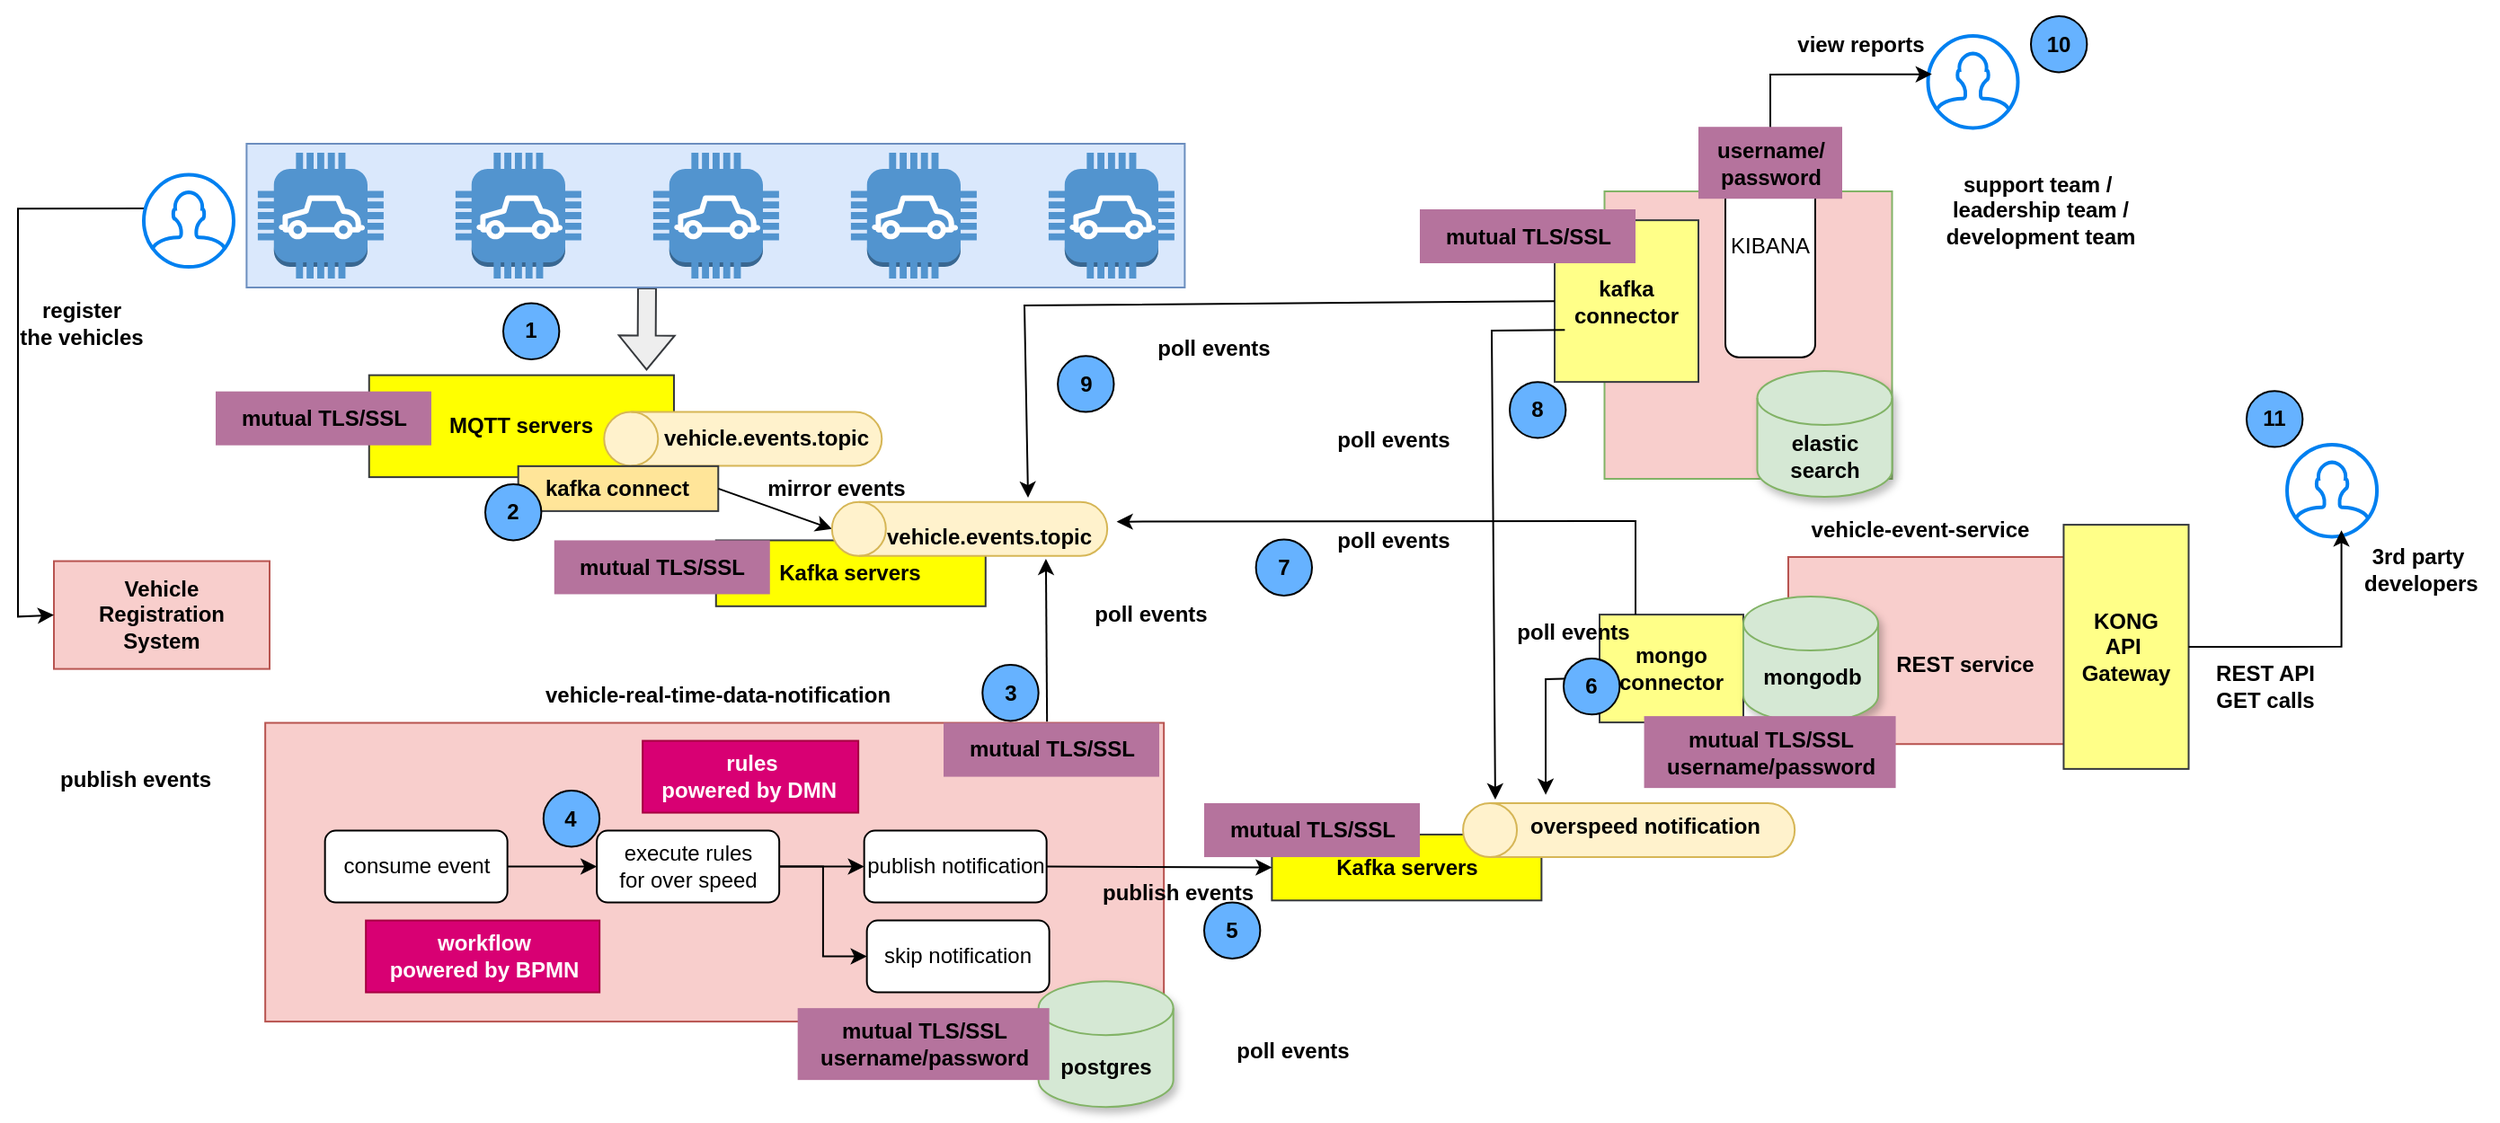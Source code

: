 <mxfile version="22.0.2" type="device">
  <diagram name="Page-1" id="1EUXP-IGuHEcY4uXhqIF">
    <mxGraphModel dx="1020" dy="1596" grid="1" gridSize="10" guides="1" tooltips="1" connect="1" arrows="1" fold="1" page="1" pageScale="1" pageWidth="850" pageHeight="1100" math="0" shadow="0">
      <root>
        <mxCell id="0" />
        <mxCell id="1" parent="0" />
        <mxCell id="uyE-jLDOafEFC01KJ1kg-72" value="" style="endArrow=classic;html=1;rounded=0;exitX=0.8;exitY=1.32;exitDx=0;exitDy=0;exitPerimeter=0;entryX=0.132;entryY=-0.089;entryDx=0;entryDy=0;entryPerimeter=0;" edge="1" parent="1" source="uyE-jLDOafEFC01KJ1kg-73" target="uyE-jLDOafEFC01KJ1kg-58">
          <mxGeometry width="50" height="50" relative="1" as="geometry">
            <mxPoint x="840" y="370" as="sourcePoint" />
            <mxPoint x="890" y="320" as="targetPoint" />
            <Array as="points">
              <mxPoint x="930" y="338" />
            </Array>
          </mxGeometry>
        </mxCell>
        <mxCell id="oprdLFZ6JW_NDAxr4OMI-9" value="" style="shape=flexArrow;endArrow=classic;html=1;rounded=0;fillColor=#eeeeee;strokeColor=#36393d;" parent="1" edge="1">
          <mxGeometry width="50" height="50" relative="1" as="geometry">
            <mxPoint x="430" y="120" as="sourcePoint" />
            <mxPoint x="429.75" y="166.25" as="targetPoint" />
          </mxGeometry>
        </mxCell>
        <mxCell id="oprdLFZ6JW_NDAxr4OMI-10" value="&lt;b&gt;publish events&lt;/b&gt;" style="text;html=1;align=center;verticalAlign=middle;resizable=0;points=[];autosize=1;strokeColor=none;fillColor=none;" parent="1" vertex="1">
          <mxGeometry x="90" y="379.11" width="110" height="30" as="geometry" />
        </mxCell>
        <mxCell id="oprdLFZ6JW_NDAxr4OMI-123" value="&lt;b&gt;publish events&lt;/b&gt;" style="text;html=1;align=center;verticalAlign=middle;resizable=0;points=[];autosize=1;strokeColor=none;fillColor=none;" parent="1" vertex="1">
          <mxGeometry x="591.13" y="379.11" width="110" height="30" as="geometry" />
        </mxCell>
        <mxCell id="4k2iL7fL01bWQGX6lvwv-6" value="&lt;b&gt;Vehicle&lt;br&gt;Registration&lt;br&gt;System&lt;br&gt;&lt;/b&gt;" style="rounded=0;whiteSpace=wrap;html=1;fillColor=#f8cecc;strokeColor=#b85450;" parent="1" vertex="1">
          <mxGeometry x="100" y="272.29" width="120" height="60" as="geometry" />
        </mxCell>
        <mxCell id="4k2iL7fL01bWQGX6lvwv-9" value="" style="endArrow=classic;html=1;rounded=0;exitX=0;exitY=0.333;exitDx=0;exitDy=0;exitPerimeter=0;entryX=0;entryY=0.5;entryDx=0;entryDy=0;" parent="1" target="4k2iL7fL01bWQGX6lvwv-6" edge="1">
          <mxGeometry width="50" height="50" relative="1" as="geometry">
            <mxPoint x="150" y="75.957" as="sourcePoint" />
            <mxPoint x="80" y="302.18" as="targetPoint" />
            <Array as="points">
              <mxPoint x="80" y="76.18" />
              <mxPoint x="80" y="183.18" />
              <mxPoint x="80" y="303.18" />
            </Array>
          </mxGeometry>
        </mxCell>
        <mxCell id="4k2iL7fL01bWQGX6lvwv-10" value="&lt;b&gt;register&lt;br&gt;the vehicles&lt;br&gt;&lt;/b&gt;" style="text;html=1;align=center;verticalAlign=middle;resizable=0;points=[];autosize=1;strokeColor=none;fillColor=none;" parent="1" vertex="1">
          <mxGeometry x="70" y="120" width="90" height="40" as="geometry" />
        </mxCell>
        <mxCell id="uyE-jLDOafEFC01KJ1kg-15" value="&lt;b&gt;poll events&lt;/b&gt;" style="text;html=1;align=center;verticalAlign=middle;resizable=0;points=[];autosize=1;strokeColor=none;fillColor=none;" vertex="1" parent="1">
          <mxGeometry x="743.75" y="530" width="90" height="30" as="geometry" />
        </mxCell>
        <mxCell id="uyE-jLDOafEFC01KJ1kg-18" value="" style="html=1;verticalLabelPosition=bottom;align=center;labelBackgroundColor=#ffffff;verticalAlign=top;strokeWidth=2;strokeColor=#0080F0;shadow=0;dashed=0;shape=mxgraph.ios7.icons.user;" vertex="1" parent="1">
          <mxGeometry x="150" y="57.29" width="50" height="51.25" as="geometry" />
        </mxCell>
        <mxCell id="uyE-jLDOafEFC01KJ1kg-36" value="" style="group" vertex="1" connectable="0" parent="1">
          <mxGeometry x="207.2" y="40.0" width="522" height="80" as="geometry" />
        </mxCell>
        <mxCell id="oprdLFZ6JW_NDAxr4OMI-96" value="" style="rounded=0;whiteSpace=wrap;html=1;fillColor=#dae8fc;strokeColor=#6c8ebf;" parent="uyE-jLDOafEFC01KJ1kg-36" vertex="1">
          <mxGeometry width="522" height="80" as="geometry" />
        </mxCell>
        <mxCell id="oprdLFZ6JW_NDAxr4OMI-2" value="" style="outlineConnect=0;dashed=0;verticalLabelPosition=bottom;verticalAlign=top;align=center;html=1;shape=mxgraph.aws3.car;fillColor=#5294CF;gradientColor=none;" parent="uyE-jLDOafEFC01KJ1kg-36" vertex="1">
          <mxGeometry x="6.25" y="5" width="70" height="70" as="geometry" />
        </mxCell>
        <mxCell id="oprdLFZ6JW_NDAxr4OMI-4" value="" style="outlineConnect=0;dashed=0;verticalLabelPosition=bottom;verticalAlign=top;align=center;html=1;shape=mxgraph.aws3.car;fillColor=#5294CF;gradientColor=none;" parent="uyE-jLDOafEFC01KJ1kg-36" vertex="1">
          <mxGeometry x="116.25" y="5" width="70" height="70" as="geometry" />
        </mxCell>
        <mxCell id="oprdLFZ6JW_NDAxr4OMI-5" value="" style="outlineConnect=0;dashed=0;verticalLabelPosition=bottom;verticalAlign=top;align=center;html=1;shape=mxgraph.aws3.car;fillColor=#5294CF;gradientColor=none;" parent="uyE-jLDOafEFC01KJ1kg-36" vertex="1">
          <mxGeometry x="226.25" y="5" width="70" height="70" as="geometry" />
        </mxCell>
        <mxCell id="oprdLFZ6JW_NDAxr4OMI-6" value="" style="outlineConnect=0;dashed=0;verticalLabelPosition=bottom;verticalAlign=top;align=center;html=1;shape=mxgraph.aws3.car;fillColor=#5294CF;gradientColor=none;" parent="uyE-jLDOafEFC01KJ1kg-36" vertex="1">
          <mxGeometry x="336.25" y="5" width="70" height="70" as="geometry" />
        </mxCell>
        <mxCell id="oprdLFZ6JW_NDAxr4OMI-22" value="" style="outlineConnect=0;dashed=0;verticalLabelPosition=bottom;verticalAlign=top;align=center;html=1;shape=mxgraph.aws3.car;fillColor=#5294CF;gradientColor=none;" parent="uyE-jLDOafEFC01KJ1kg-36" vertex="1">
          <mxGeometry x="446.25" y="5" width="70" height="70" as="geometry" />
        </mxCell>
        <mxCell id="uyE-jLDOafEFC01KJ1kg-47" value="" style="group" vertex="1" connectable="0" parent="1">
          <mxGeometry x="220" y="168.81" width="469.75" height="128.59" as="geometry" />
        </mxCell>
        <mxCell id="uyE-jLDOafEFC01KJ1kg-34" value="&lt;b&gt;MQTT servers&lt;br&gt;&lt;/b&gt;" style="rounded=0;whiteSpace=wrap;html=1;fillColor=#FFFF00;strokeColor=#36393d;movable=1;resizable=1;rotatable=1;deletable=1;editable=1;locked=0;connectable=1;" vertex="1" parent="uyE-jLDOafEFC01KJ1kg-47">
          <mxGeometry x="55.38" width="169.62" height="56.74" as="geometry" />
        </mxCell>
        <mxCell id="uyE-jLDOafEFC01KJ1kg-27" value="&lt;b&gt;mutual TLS/SSL&lt;/b&gt;" style="text;html=1;align=center;verticalAlign=middle;resizable=1;points=[];autosize=1;strokeColor=none;fillColor=#B5739D;movable=1;rotatable=1;deletable=1;editable=1;locked=0;connectable=1;" vertex="1" parent="uyE-jLDOafEFC01KJ1kg-47">
          <mxGeometry x="-30" y="9.03" width="120" height="30" as="geometry" />
        </mxCell>
        <mxCell id="oprdLFZ6JW_NDAxr4OMI-33" value="" style="shape=cylinder3;whiteSpace=wrap;html=1;boundedLbl=1;backgroundOutline=1;size=15;rotation=-90;fillColor=#fff2cc;strokeColor=#d6b656;movable=1;resizable=1;rotatable=1;deletable=1;editable=1;locked=0;connectable=1;" parent="uyE-jLDOafEFC01KJ1kg-47" vertex="1">
          <mxGeometry x="248.39" y="-41.76" width="30" height="154.51" as="geometry" />
        </mxCell>
        <mxCell id="oprdLFZ6JW_NDAxr4OMI-26" value="&lt;b&gt;kafka connect&lt;/b&gt;" style="rounded=0;whiteSpace=wrap;html=1;fillColor=#FFE599;strokeColor=#36393d;container=0;" parent="uyE-jLDOafEFC01KJ1kg-47" vertex="1">
          <mxGeometry x="138.35" y="50.63" width="111.29" height="25" as="geometry" />
        </mxCell>
        <mxCell id="uyE-jLDOafEFC01KJ1kg-41" value="&lt;b&gt;vehicle.events.topic&lt;/b&gt;" style="text;html=1;align=center;verticalAlign=middle;resizable=0;points=[];autosize=1;strokeColor=none;fillColor=none;" vertex="1" parent="uyE-jLDOafEFC01KJ1kg-47">
          <mxGeometry x="206.39" y="20.5" width="140" height="30" as="geometry" />
        </mxCell>
        <mxCell id="uyE-jLDOafEFC01KJ1kg-43" value="" style="endArrow=classic;html=1;rounded=0;exitX=1;exitY=0.5;exitDx=0;exitDy=0;entryX=0.5;entryY=0;entryDx=0;entryDy=0;entryPerimeter=0;" edge="1" parent="uyE-jLDOafEFC01KJ1kg-47" source="oprdLFZ6JW_NDAxr4OMI-26" target="oprdLFZ6JW_NDAxr4OMI-30">
          <mxGeometry width="50" height="50" relative="1" as="geometry">
            <mxPoint x="215" y="160" as="sourcePoint" />
            <mxPoint x="265" y="110" as="targetPoint" />
          </mxGeometry>
        </mxCell>
        <mxCell id="uyE-jLDOafEFC01KJ1kg-45" value="" style="endArrow=classic;html=1;rounded=0;" edge="1" parent="uyE-jLDOafEFC01KJ1kg-47" target="uyE-jLDOafEFC01KJ1kg-44">
          <mxGeometry width="50" height="50" relative="1" as="geometry">
            <mxPoint x="295" y="110" as="sourcePoint" />
            <mxPoint x="295" y="230" as="targetPoint" />
          </mxGeometry>
        </mxCell>
        <mxCell id="uyE-jLDOafEFC01KJ1kg-44" value="&lt;b&gt;Kafka servers&lt;br&gt;&lt;/b&gt;" style="rounded=0;whiteSpace=wrap;html=1;fillColor=#FFFF00;strokeColor=#36393d;movable=1;resizable=1;rotatable=1;deletable=1;editable=1;locked=0;connectable=1;" vertex="1" parent="uyE-jLDOafEFC01KJ1kg-47">
          <mxGeometry x="248.39" y="91.91" width="150" height="36.68" as="geometry" />
        </mxCell>
        <mxCell id="oprdLFZ6JW_NDAxr4OMI-30" value="" style="shape=cylinder3;whiteSpace=wrap;html=1;boundedLbl=1;backgroundOutline=1;size=15;rotation=-90;fillColor=#fff2cc;strokeColor=#d6b656;" parent="uyE-jLDOafEFC01KJ1kg-47" vertex="1">
          <mxGeometry x="374.5" y="9.03" width="30" height="153.18" as="geometry" />
        </mxCell>
        <mxCell id="uyE-jLDOafEFC01KJ1kg-42" value="&lt;b&gt;vehicle.events.topic&lt;/b&gt;" style="text;html=1;align=center;verticalAlign=middle;resizable=0;points=[];autosize=1;strokeColor=none;fillColor=none;" vertex="1" parent="uyE-jLDOafEFC01KJ1kg-47">
          <mxGeometry x="329.75" y="75.09" width="140" height="30" as="geometry" />
        </mxCell>
        <mxCell id="uyE-jLDOafEFC01KJ1kg-46" value="&lt;b&gt;mirror events&lt;/b&gt;" style="text;html=1;align=center;verticalAlign=middle;resizable=0;points=[];autosize=1;strokeColor=none;fillColor=none;" vertex="1" parent="uyE-jLDOafEFC01KJ1kg-47">
          <mxGeometry x="264.75" y="48.13" width="100" height="30" as="geometry" />
        </mxCell>
        <mxCell id="uyE-jLDOafEFC01KJ1kg-28" value="&lt;b&gt;mutual TLS/SSL&lt;/b&gt;" style="text;html=1;align=center;verticalAlign=middle;resizable=0;points=[];autosize=1;strokeColor=none;fillColor=#B5739D;" vertex="1" parent="uyE-jLDOafEFC01KJ1kg-47">
          <mxGeometry x="158.39" y="91.91" width="120" height="30" as="geometry" />
        </mxCell>
        <mxCell id="uyE-jLDOafEFC01KJ1kg-75" value="&lt;b&gt;2&lt;/b&gt;" style="ellipse;whiteSpace=wrap;html=1;aspect=fixed;fillColor=#66B2FF;" vertex="1" parent="uyE-jLDOafEFC01KJ1kg-47">
          <mxGeometry x="120" y="60.72" width="31.19" height="31.19" as="geometry" />
        </mxCell>
        <mxCell id="uyE-jLDOafEFC01KJ1kg-85" value="&lt;b&gt;9&lt;/b&gt;" style="ellipse;whiteSpace=wrap;html=1;aspect=fixed;fillColor=#66B2FF;" vertex="1" parent="uyE-jLDOafEFC01KJ1kg-47">
          <mxGeometry x="438.56" y="-10.69" width="31.19" height="31.19" as="geometry" />
        </mxCell>
        <mxCell id="uyE-jLDOafEFC01KJ1kg-48" value="" style="group" vertex="1" connectable="0" parent="1">
          <mxGeometry x="217.58" y="332.29" width="562.42" height="243.78" as="geometry" />
        </mxCell>
        <mxCell id="oprdLFZ6JW_NDAxr4OMI-35" value="" style="rounded=0;whiteSpace=wrap;html=1;fillColor=#F8CECC;strokeColor=#b85450;" parent="uyE-jLDOafEFC01KJ1kg-48" vertex="1">
          <mxGeometry y="30" width="500" height="166.26" as="geometry" />
        </mxCell>
        <mxCell id="oprdLFZ6JW_NDAxr4OMI-36" value="&lt;b style=&quot;border-color: var(--border-color);&quot;&gt;vehicle-real-time-data-notification&lt;/b&gt;" style="text;html=1;align=center;verticalAlign=middle;resizable=0;points=[];autosize=1;strokeColor=none;fillColor=none;" parent="uyE-jLDOafEFC01KJ1kg-48" vertex="1">
          <mxGeometry x="141" width="220" height="30" as="geometry" />
        </mxCell>
        <mxCell id="oprdLFZ6JW_NDAxr4OMI-38" value="consume event" style="rounded=1;whiteSpace=wrap;html=1;" parent="uyE-jLDOafEFC01KJ1kg-48" vertex="1">
          <mxGeometry x="33.25" y="90" width="101.5" height="40" as="geometry" />
        </mxCell>
        <mxCell id="oprdLFZ6JW_NDAxr4OMI-39" value="execute rules &lt;br&gt;for over speed" style="rounded=1;whiteSpace=wrap;html=1;" parent="uyE-jLDOafEFC01KJ1kg-48" vertex="1">
          <mxGeometry x="184.5" y="90" width="101.5" height="40" as="geometry" />
        </mxCell>
        <mxCell id="oprdLFZ6JW_NDAxr4OMI-45" style="edgeStyle=orthogonalEdgeStyle;rounded=0;orthogonalLoop=1;jettySize=auto;html=1;" parent="uyE-jLDOafEFC01KJ1kg-48" source="oprdLFZ6JW_NDAxr4OMI-38" target="oprdLFZ6JW_NDAxr4OMI-39" edge="1">
          <mxGeometry relative="1" as="geometry" />
        </mxCell>
        <mxCell id="oprdLFZ6JW_NDAxr4OMI-40" value="publish notification" style="rounded=1;whiteSpace=wrap;html=1;" parent="uyE-jLDOafEFC01KJ1kg-48" vertex="1">
          <mxGeometry x="333.25" y="90" width="101.5" height="40" as="geometry" />
        </mxCell>
        <mxCell id="oprdLFZ6JW_NDAxr4OMI-46" style="edgeStyle=orthogonalEdgeStyle;rounded=0;orthogonalLoop=1;jettySize=auto;html=1;" parent="uyE-jLDOafEFC01KJ1kg-48" source="oprdLFZ6JW_NDAxr4OMI-39" target="oprdLFZ6JW_NDAxr4OMI-40" edge="1">
          <mxGeometry relative="1" as="geometry" />
        </mxCell>
        <mxCell id="oprdLFZ6JW_NDAxr4OMI-47" value="skip notification" style="rounded=1;whiteSpace=wrap;html=1;" parent="uyE-jLDOafEFC01KJ1kg-48" vertex="1">
          <mxGeometry x="334.75" y="140" width="101.5" height="40" as="geometry" />
        </mxCell>
        <mxCell id="oprdLFZ6JW_NDAxr4OMI-48" style="edgeStyle=orthogonalEdgeStyle;rounded=0;orthogonalLoop=1;jettySize=auto;html=1;entryX=0;entryY=0.5;entryDx=0;entryDy=0;" parent="uyE-jLDOafEFC01KJ1kg-48" source="oprdLFZ6JW_NDAxr4OMI-39" target="oprdLFZ6JW_NDAxr4OMI-47" edge="1">
          <mxGeometry relative="1" as="geometry" />
        </mxCell>
        <mxCell id="oprdLFZ6JW_NDAxr4OMI-49" value="&lt;b style=&quot;border-color: var(--border-color);&quot;&gt;workflow &lt;br&gt;powered by BPMN&lt;/b&gt;" style="text;html=1;align=center;verticalAlign=middle;resizable=0;points=[];autosize=1;strokeColor=#A50040;fillColor=#d80073;fontColor=#ffffff;" parent="uyE-jLDOafEFC01KJ1kg-48" vertex="1">
          <mxGeometry x="56" y="140" width="130" height="40" as="geometry" />
        </mxCell>
        <mxCell id="oprdLFZ6JW_NDAxr4OMI-50" value="&lt;b style=&quot;border-color: var(--border-color);&quot;&gt;rules&lt;br&gt;powered by DMN&amp;nbsp;&lt;/b&gt;" style="text;html=1;align=center;verticalAlign=middle;resizable=0;points=[];autosize=1;strokeColor=#A50040;fillColor=#d80073;fontColor=#ffffff;" parent="uyE-jLDOafEFC01KJ1kg-48" vertex="1">
          <mxGeometry x="210" y="40" width="120" height="40" as="geometry" />
        </mxCell>
        <mxCell id="uyE-jLDOafEFC01KJ1kg-4" value="&lt;b&gt;postgres&lt;/b&gt;" style="shape=cylinder3;whiteSpace=wrap;html=1;boundedLbl=1;backgroundOutline=1;size=15;fillColor=#d5e8d4;strokeColor=#82b366;shadow=1;" vertex="1" parent="uyE-jLDOafEFC01KJ1kg-48">
          <mxGeometry x="430.25" y="173.78" width="75" height="70" as="geometry" />
        </mxCell>
        <mxCell id="uyE-jLDOafEFC01KJ1kg-52" value="&lt;b&gt;mutual TLS/SSL&lt;/b&gt;" style="text;html=1;align=center;verticalAlign=middle;resizable=0;points=[];autosize=1;strokeColor=none;fillColor=#B5739D;" vertex="1" parent="uyE-jLDOafEFC01KJ1kg-48">
          <mxGeometry x="377.42" y="30" width="120" height="30" as="geometry" />
        </mxCell>
        <mxCell id="uyE-jLDOafEFC01KJ1kg-53" value="&lt;b&gt;mutual TLS/SSL&lt;br&gt;username/password&lt;br&gt;&lt;/b&gt;" style="text;html=1;align=center;verticalAlign=middle;resizable=0;points=[];autosize=1;strokeColor=none;fillColor=#B5739D;" vertex="1" parent="uyE-jLDOafEFC01KJ1kg-48">
          <mxGeometry x="296.25" y="188.78" width="140" height="40" as="geometry" />
        </mxCell>
        <mxCell id="uyE-jLDOafEFC01KJ1kg-61" value="&lt;b&gt;publish events&lt;/b&gt;" style="text;html=1;align=center;verticalAlign=middle;resizable=0;points=[];autosize=1;strokeColor=none;fillColor=none;" vertex="1" parent="uyE-jLDOafEFC01KJ1kg-48">
          <mxGeometry x="452.42" y="110" width="110" height="30" as="geometry" />
        </mxCell>
        <mxCell id="uyE-jLDOafEFC01KJ1kg-76" value="&lt;b&gt;3&lt;/b&gt;" style="ellipse;whiteSpace=wrap;html=1;aspect=fixed;fillColor=#66B2FF;" vertex="1" parent="uyE-jLDOafEFC01KJ1kg-48">
          <mxGeometry x="399.06" y="-2.29" width="31.19" height="31.19" as="geometry" />
        </mxCell>
        <mxCell id="uyE-jLDOafEFC01KJ1kg-78" value="&lt;b&gt;4&lt;/b&gt;" style="ellipse;whiteSpace=wrap;html=1;aspect=fixed;fillColor=#66B2FF;" vertex="1" parent="uyE-jLDOafEFC01KJ1kg-48">
          <mxGeometry x="154.81" y="67.71" width="31.19" height="31.19" as="geometry" />
        </mxCell>
        <mxCell id="uyE-jLDOafEFC01KJ1kg-79" value="&lt;b&gt;5&lt;/b&gt;" style="ellipse;whiteSpace=wrap;html=1;aspect=fixed;fillColor=#66B2FF;" vertex="1" parent="uyE-jLDOafEFC01KJ1kg-48">
          <mxGeometry x="522.42" y="130" width="31.19" height="31.19" as="geometry" />
        </mxCell>
        <mxCell id="uyE-jLDOafEFC01KJ1kg-49" value="" style="endArrow=classic;html=1;rounded=0;exitX=0.87;exitY=-0.004;exitDx=0;exitDy=0;exitPerimeter=0;entryX=0.73;entryY=0.903;entryDx=0;entryDy=0;entryPerimeter=0;" edge="1" parent="1" source="oprdLFZ6JW_NDAxr4OMI-35" target="uyE-jLDOafEFC01KJ1kg-42">
          <mxGeometry width="50" height="50" relative="1" as="geometry">
            <mxPoint x="720" y="240" as="sourcePoint" />
            <mxPoint x="770" y="190" as="targetPoint" />
          </mxGeometry>
        </mxCell>
        <mxCell id="uyE-jLDOafEFC01KJ1kg-51" value="&lt;b&gt;poll events&lt;/b&gt;" style="text;html=1;align=center;verticalAlign=middle;resizable=0;points=[];autosize=1;strokeColor=none;fillColor=none;rotation=0;" vertex="1" parent="1">
          <mxGeometry x="664.75" y="287.29" width="90" height="30" as="geometry" />
        </mxCell>
        <mxCell id="uyE-jLDOafEFC01KJ1kg-59" value="" style="group" vertex="1" connectable="0" parent="1">
          <mxGeometry x="740" y="407" width="328.59" height="54.14" as="geometry" />
        </mxCell>
        <mxCell id="uyE-jLDOafEFC01KJ1kg-56" value="&lt;b&gt;Kafka servers&lt;br&gt;&lt;/b&gt;" style="rounded=0;whiteSpace=wrap;html=1;fillColor=#FFFF00;strokeColor=#36393d;movable=1;resizable=1;rotatable=1;deletable=1;editable=1;locked=0;connectable=1;" vertex="1" parent="uyE-jLDOafEFC01KJ1kg-59">
          <mxGeometry x="37.69" y="17.46" width="150" height="36.68" as="geometry" />
        </mxCell>
        <mxCell id="uyE-jLDOafEFC01KJ1kg-54" value="&lt;b&gt;mutual TLS/SSL&lt;/b&gt;" style="text;html=1;align=center;verticalAlign=middle;resizable=0;points=[];autosize=1;strokeColor=none;fillColor=#B5739D;" vertex="1" parent="uyE-jLDOafEFC01KJ1kg-59">
          <mxGeometry y="0.02" width="120" height="30" as="geometry" />
        </mxCell>
        <mxCell id="uyE-jLDOafEFC01KJ1kg-57" value="" style="shape=cylinder3;whiteSpace=wrap;html=1;boundedLbl=1;backgroundOutline=1;size=15;rotation=-90;fillColor=#fff2cc;strokeColor=#d6b656;" vertex="1" parent="uyE-jLDOafEFC01KJ1kg-59">
          <mxGeometry x="221.31" y="-77.26" width="30" height="184.56" as="geometry" />
        </mxCell>
        <mxCell id="uyE-jLDOafEFC01KJ1kg-58" value="&lt;b&gt;overspeed notification&lt;/b&gt;" style="text;html=1;align=center;verticalAlign=middle;resizable=0;points=[];autosize=1;strokeColor=none;fillColor=none;" vertex="1" parent="uyE-jLDOafEFC01KJ1kg-59">
          <mxGeometry x="170.22" y="-2" width="150" height="30" as="geometry" />
        </mxCell>
        <mxCell id="uyE-jLDOafEFC01KJ1kg-60" value="" style="endArrow=classic;html=1;rounded=0;exitX=1;exitY=0.5;exitDx=0;exitDy=0;entryX=0;entryY=0.5;entryDx=0;entryDy=0;" edge="1" parent="1" source="oprdLFZ6JW_NDAxr4OMI-40" target="uyE-jLDOafEFC01KJ1kg-56">
          <mxGeometry width="50" height="50" relative="1" as="geometry">
            <mxPoint x="750" y="510" as="sourcePoint" />
            <mxPoint x="800" y="460" as="targetPoint" />
          </mxGeometry>
        </mxCell>
        <mxCell id="uyE-jLDOafEFC01KJ1kg-64" value="" style="group" vertex="1" connectable="0" parent="1">
          <mxGeometry x="960" y="240" width="432.53" height="158.56" as="geometry" />
        </mxCell>
        <mxCell id="oprdLFZ6JW_NDAxr4OMI-113" value="" style="rounded=0;whiteSpace=wrap;html=1;fillColor=#f8cecc;strokeColor=#b85450;" parent="uyE-jLDOafEFC01KJ1kg-64" vertex="1">
          <mxGeometry x="105" y="30" width="162.76" height="104.11" as="geometry" />
        </mxCell>
        <mxCell id="oprdLFZ6JW_NDAxr4OMI-79" value="&lt;b style=&quot;border-color: var(--border-color);&quot;&gt;REST API&lt;br&gt;GET calls&lt;br&gt;&lt;/b&gt;" style="text;html=1;align=center;verticalAlign=middle;resizable=0;points=[];autosize=1;strokeColor=none;fillColor=none;rotation=0;" parent="uyE-jLDOafEFC01KJ1kg-64" vertex="1">
          <mxGeometry x="329.78" y="82.05" width="80" height="40" as="geometry" />
        </mxCell>
        <mxCell id="oprdLFZ6JW_NDAxr4OMI-112" value="&lt;b&gt;mongo&lt;br&gt;connector&lt;/b&gt;" style="rounded=0;whiteSpace=wrap;html=1;fillColor=#ffff88;strokeColor=#36393d;" parent="uyE-jLDOafEFC01KJ1kg-64" vertex="1">
          <mxGeometry y="62.05" width="80" height="60" as="geometry" />
        </mxCell>
        <mxCell id="oprdLFZ6JW_NDAxr4OMI-110" value="" style="shape=cylinder3;whiteSpace=wrap;html=1;boundedLbl=1;backgroundOutline=1;size=15;fillColor=#d5e8d4;strokeColor=#82b366;shadow=1;" parent="uyE-jLDOafEFC01KJ1kg-64" vertex="1">
          <mxGeometry x="80" y="52.05" width="75" height="70" as="geometry" />
        </mxCell>
        <mxCell id="oprdLFZ6JW_NDAxr4OMI-111" value="&lt;b&gt;mongodb&lt;/b&gt;" style="text;html=1;align=center;verticalAlign=middle;resizable=0;points=[];autosize=1;strokeColor=none;fillColor=none;" parent="uyE-jLDOafEFC01KJ1kg-64" vertex="1">
          <mxGeometry x="77.5" y="81.68" width="80" height="30" as="geometry" />
        </mxCell>
        <mxCell id="oprdLFZ6JW_NDAxr4OMI-114" value="&lt;b&gt;&lt;br&gt;REST service&lt;br&gt;&lt;/b&gt;" style="text;html=1;align=center;verticalAlign=middle;resizable=0;points=[];autosize=1;strokeColor=none;fillColor=none;" parent="uyE-jLDOafEFC01KJ1kg-64" vertex="1">
          <mxGeometry x="152.5" y="62.05" width="100" height="40" as="geometry" />
        </mxCell>
        <mxCell id="oprdLFZ6JW_NDAxr4OMI-117" value="&lt;b&gt;KONG&lt;br&gt;API&amp;nbsp;&lt;br&gt;Gateway&lt;/b&gt;" style="rounded=0;whiteSpace=wrap;html=1;fillColor=#ffff88;strokeColor=#36393d;" parent="uyE-jLDOafEFC01KJ1kg-64" vertex="1">
          <mxGeometry x="258.22" y="12.05" width="69.54" height="135.89" as="geometry" />
        </mxCell>
        <mxCell id="uyE-jLDOafEFC01KJ1kg-29" value="&lt;b&gt;mutual TLS/SSL&lt;br&gt;username/password&lt;br&gt;&lt;/b&gt;" style="text;html=1;align=center;verticalAlign=middle;resizable=0;points=[];autosize=1;strokeColor=none;fillColor=#B5739D;" vertex="1" parent="uyE-jLDOafEFC01KJ1kg-64">
          <mxGeometry x="24.78" y="118.56" width="140" height="40" as="geometry" />
        </mxCell>
        <mxCell id="uyE-jLDOafEFC01KJ1kg-62" value="&lt;b&gt;vehicle-event-service&lt;/b&gt;" style="text;html=1;align=center;verticalAlign=middle;resizable=0;points=[];autosize=1;strokeColor=none;fillColor=none;" vertex="1" parent="uyE-jLDOafEFC01KJ1kg-64">
          <mxGeometry x="107.5" width="140" height="30" as="geometry" />
        </mxCell>
        <mxCell id="uyE-jLDOafEFC01KJ1kg-81" value="&lt;b&gt;6&lt;/b&gt;" style="ellipse;whiteSpace=wrap;html=1;aspect=fixed;fillColor=#66B2FF;" vertex="1" parent="uyE-jLDOafEFC01KJ1kg-64">
          <mxGeometry x="-20" y="86.46" width="31.19" height="31.19" as="geometry" />
        </mxCell>
        <mxCell id="uyE-jLDOafEFC01KJ1kg-65" value="" style="group" vertex="1" connectable="0" parent="1">
          <mxGeometry x="860" y="-40" width="392.75" height="276.5" as="geometry" />
        </mxCell>
        <mxCell id="oprdLFZ6JW_NDAxr4OMI-53" value="" style="rounded=0;whiteSpace=wrap;html=1;fillColor=#F8CECC;strokeColor=#82b366;" parent="uyE-jLDOafEFC01KJ1kg-65" vertex="1">
          <mxGeometry x="102.75" y="106.5" width="160" height="160" as="geometry" />
        </mxCell>
        <mxCell id="oprdLFZ6JW_NDAxr4OMI-81" value="&lt;b style=&quot;border-color: var(--border-color);&quot;&gt;view reports&lt;br&gt;&lt;/b&gt;" style="text;html=1;align=center;verticalAlign=middle;resizable=0;points=[];autosize=1;strokeColor=none;fillColor=none;rotation=0;" parent="uyE-jLDOafEFC01KJ1kg-65" vertex="1">
          <mxGeometry x="200.0" y="10" width="90" height="30" as="geometry" />
        </mxCell>
        <mxCell id="oprdLFZ6JW_NDAxr4OMI-82" value="" style="html=1;verticalLabelPosition=bottom;align=center;labelBackgroundColor=#ffffff;verticalAlign=top;strokeWidth=2;strokeColor=#0080F0;shadow=0;dashed=0;shape=mxgraph.ios7.icons.user;" parent="uyE-jLDOafEFC01KJ1kg-65" vertex="1">
          <mxGeometry x="282.75" y="19.99" width="50" height="51.25" as="geometry" />
        </mxCell>
        <mxCell id="oprdLFZ6JW_NDAxr4OMI-83" value="&lt;b&gt;support team /&amp;nbsp;&lt;br&gt;leadership team /&lt;br&gt;development team&lt;br&gt;&lt;/b&gt;" style="text;html=1;align=center;verticalAlign=middle;resizable=0;points=[];autosize=1;strokeColor=none;fillColor=none;" parent="uyE-jLDOafEFC01KJ1kg-65" vertex="1">
          <mxGeometry x="280" y="86.5" width="130" height="60" as="geometry" />
        </mxCell>
        <mxCell id="oprdLFZ6JW_NDAxr4OMI-85" value="KIBANA" style="rounded=1;whiteSpace=wrap;html=1;" parent="uyE-jLDOafEFC01KJ1kg-65" vertex="1">
          <mxGeometry x="170" y="75.61" width="50" height="123.22" as="geometry" />
        </mxCell>
        <mxCell id="oprdLFZ6JW_NDAxr4OMI-103" value="&lt;b&gt;kafka&lt;br&gt;connector&lt;/b&gt;" style="rounded=0;whiteSpace=wrap;html=1;fillColor=#ffff88;strokeColor=#36393d;" parent="uyE-jLDOafEFC01KJ1kg-65" vertex="1">
          <mxGeometry x="75" y="122.57" width="80" height="90" as="geometry" />
        </mxCell>
        <mxCell id="uyE-jLDOafEFC01KJ1kg-20" value="&lt;b&gt;elastic search&lt;/b&gt;" style="shape=cylinder3;whiteSpace=wrap;html=1;boundedLbl=1;backgroundOutline=1;size=15;fillColor=#d5e8d4;strokeColor=#82b366;shadow=1;" vertex="1" parent="uyE-jLDOafEFC01KJ1kg-65">
          <mxGeometry x="187.75" y="206.5" width="75" height="70" as="geometry" />
        </mxCell>
        <mxCell id="uyE-jLDOafEFC01KJ1kg-22" value="" style="endArrow=classic;html=1;rounded=0;exitX=0.5;exitY=0;exitDx=0;exitDy=0;entryX=0.043;entryY=0.416;entryDx=0;entryDy=0;entryPerimeter=0;" edge="1" parent="uyE-jLDOafEFC01KJ1kg-65" source="oprdLFZ6JW_NDAxr4OMI-85" target="oprdLFZ6JW_NDAxr4OMI-82">
          <mxGeometry width="50" height="50" relative="1" as="geometry">
            <mxPoint x="170" y="36.5" as="sourcePoint" />
            <mxPoint x="220" y="-13.5" as="targetPoint" />
            <Array as="points">
              <mxPoint x="195" y="41.5" />
            </Array>
          </mxGeometry>
        </mxCell>
        <mxCell id="uyE-jLDOafEFC01KJ1kg-32" value="&lt;b&gt;mutual TLS/SSL&lt;/b&gt;" style="text;html=1;align=center;verticalAlign=middle;resizable=0;points=[];autosize=1;strokeColor=none;fillColor=#B5739D;" vertex="1" parent="uyE-jLDOafEFC01KJ1kg-65">
          <mxGeometry y="116.5" width="120" height="30" as="geometry" />
        </mxCell>
        <mxCell id="uyE-jLDOafEFC01KJ1kg-63" value="&lt;b&gt;username/&lt;br&gt;password&lt;br&gt;&lt;/b&gt;" style="text;html=1;align=center;verticalAlign=middle;resizable=0;points=[];autosize=1;strokeColor=none;fillColor=#B5739D;" vertex="1" parent="uyE-jLDOafEFC01KJ1kg-65">
          <mxGeometry x="155" y="70.61" width="80" height="40" as="geometry" />
        </mxCell>
        <mxCell id="uyE-jLDOafEFC01KJ1kg-87" value="&lt;b&gt;8&lt;/b&gt;" style="ellipse;whiteSpace=wrap;html=1;aspect=fixed;fillColor=#66B2FF;" vertex="1" parent="uyE-jLDOafEFC01KJ1kg-65">
          <mxGeometry x="50" y="212.57" width="31.19" height="31.19" as="geometry" />
        </mxCell>
        <mxCell id="uyE-jLDOafEFC01KJ1kg-90" value="&lt;b&gt;10&lt;/b&gt;" style="ellipse;whiteSpace=wrap;html=1;aspect=fixed;fillColor=#66B2FF;" vertex="1" parent="uyE-jLDOafEFC01KJ1kg-65">
          <mxGeometry x="340" y="9" width="31.19" height="31.19" as="geometry" />
        </mxCell>
        <mxCell id="uyE-jLDOafEFC01KJ1kg-66" value="" style="endArrow=classic;html=1;rounded=0;exitX=0;exitY=0.5;exitDx=0;exitDy=0;entryX=0.659;entryY=-0.23;entryDx=0;entryDy=0;entryPerimeter=0;" edge="1" parent="1" source="oprdLFZ6JW_NDAxr4OMI-103" target="uyE-jLDOafEFC01KJ1kg-42">
          <mxGeometry width="50" height="50" relative="1" as="geometry">
            <mxPoint x="810" y="220" as="sourcePoint" />
            <mxPoint x="860" y="170" as="targetPoint" />
            <Array as="points">
              <mxPoint x="640" y="130" />
            </Array>
          </mxGeometry>
        </mxCell>
        <mxCell id="uyE-jLDOafEFC01KJ1kg-67" value="&lt;b&gt;poll events&lt;/b&gt;" style="text;html=1;align=center;verticalAlign=middle;resizable=0;points=[];autosize=1;strokeColor=none;fillColor=none;rotation=0;" vertex="1" parent="1">
          <mxGeometry x="700" y="138.81" width="90" height="30" as="geometry" />
        </mxCell>
        <mxCell id="uyE-jLDOafEFC01KJ1kg-68" value="" style="endArrow=classic;html=1;rounded=0;exitX=0.071;exitY=0.679;exitDx=0;exitDy=0;exitPerimeter=0;entryX=-0.055;entryY=0;entryDx=0;entryDy=0;entryPerimeter=0;" edge="1" parent="1" source="oprdLFZ6JW_NDAxr4OMI-103" target="uyE-jLDOafEFC01KJ1kg-58">
          <mxGeometry width="50" height="50" relative="1" as="geometry">
            <mxPoint x="840" y="250" as="sourcePoint" />
            <mxPoint x="890" y="200" as="targetPoint" />
            <Array as="points">
              <mxPoint x="900" y="144" />
            </Array>
          </mxGeometry>
        </mxCell>
        <mxCell id="uyE-jLDOafEFC01KJ1kg-69" value="&lt;b&gt;poll events&lt;/b&gt;" style="text;html=1;align=center;verticalAlign=middle;resizable=0;points=[];autosize=1;strokeColor=none;fillColor=none;rotation=0;" vertex="1" parent="1">
          <mxGeometry x="800" y="190.0" width="90" height="30" as="geometry" />
        </mxCell>
        <mxCell id="uyE-jLDOafEFC01KJ1kg-70" value="" style="endArrow=classic;html=1;rounded=0;exitX=0.25;exitY=0;exitDx=0;exitDy=0;entryX=1.011;entryY=0.214;entryDx=0;entryDy=0;entryPerimeter=0;" edge="1" parent="1" source="oprdLFZ6JW_NDAxr4OMI-112" target="uyE-jLDOafEFC01KJ1kg-42">
          <mxGeometry width="50" height="50" relative="1" as="geometry">
            <mxPoint x="770" y="260" as="sourcePoint" />
            <mxPoint x="820" y="210" as="targetPoint" />
            <Array as="points">
              <mxPoint x="980" y="250" />
            </Array>
          </mxGeometry>
        </mxCell>
        <mxCell id="uyE-jLDOafEFC01KJ1kg-71" value="&lt;b&gt;poll events&lt;/b&gt;" style="text;html=1;align=center;verticalAlign=middle;resizable=0;points=[];autosize=1;strokeColor=none;fillColor=none;rotation=0;" vertex="1" parent="1">
          <mxGeometry x="800" y="245.63" width="90" height="30" as="geometry" />
        </mxCell>
        <mxCell id="uyE-jLDOafEFC01KJ1kg-73" value="&lt;b&gt;poll events&lt;/b&gt;" style="text;html=1;align=center;verticalAlign=middle;resizable=0;points=[];autosize=1;strokeColor=none;fillColor=none;rotation=0;" vertex="1" parent="1">
          <mxGeometry x="900" y="297.4" width="90" height="30" as="geometry" />
        </mxCell>
        <mxCell id="oprdLFZ6JW_NDAxr4OMI-75" value="&lt;b&gt;3rd party&lt;br&gt;&amp;nbsp;developers&lt;/b&gt;" style="text;html=1;align=center;verticalAlign=middle;resizable=0;points=[];autosize=1;strokeColor=none;fillColor=none;" parent="1" vertex="1">
          <mxGeometry x="1370" y="257.4" width="90" height="40" as="geometry" />
        </mxCell>
        <mxCell id="oprdLFZ6JW_NDAxr4OMI-73" value="" style="html=1;verticalLabelPosition=bottom;align=center;labelBackgroundColor=#ffffff;verticalAlign=top;strokeWidth=2;strokeColor=#0080F0;shadow=0;dashed=0;shape=mxgraph.ios7.icons.user;" parent="1" vertex="1">
          <mxGeometry x="1342.53" y="207.48" width="50" height="51.25" as="geometry" />
        </mxCell>
        <mxCell id="uyE-jLDOafEFC01KJ1kg-19" value="" style="endArrow=classic;html=1;rounded=0;entryX=0.605;entryY=0.93;entryDx=0;entryDy=0;entryPerimeter=0;" edge="1" parent="1" source="oprdLFZ6JW_NDAxr4OMI-117" target="oprdLFZ6JW_NDAxr4OMI-73">
          <mxGeometry width="50" height="50" relative="1" as="geometry">
            <mxPoint x="1287.76" y="369.995" as="sourcePoint" />
            <mxPoint x="1358.471" y="319.995" as="targetPoint" />
            <Array as="points">
              <mxPoint x="1372.78" y="319.93" />
            </Array>
          </mxGeometry>
        </mxCell>
        <mxCell id="uyE-jLDOafEFC01KJ1kg-74" value="&lt;b&gt;1&lt;/b&gt;" style="ellipse;whiteSpace=wrap;html=1;aspect=fixed;fillColor=#66B2FF;" vertex="1" parent="1">
          <mxGeometry x="350" y="128.81" width="31.19" height="31.19" as="geometry" />
        </mxCell>
        <mxCell id="uyE-jLDOafEFC01KJ1kg-89" value="&lt;b&gt;7&lt;/b&gt;" style="ellipse;whiteSpace=wrap;html=1;aspect=fixed;fillColor=#66B2FF;" vertex="1" parent="1">
          <mxGeometry x="768.81" y="260.29" width="31.19" height="31.19" as="geometry" />
        </mxCell>
        <mxCell id="uyE-jLDOafEFC01KJ1kg-91" value="&lt;b&gt;11&lt;/b&gt;" style="ellipse;whiteSpace=wrap;html=1;aspect=fixed;fillColor=#66B2FF;" vertex="1" parent="1">
          <mxGeometry x="1320" y="177.62" width="31.19" height="31.19" as="geometry" />
        </mxCell>
      </root>
    </mxGraphModel>
  </diagram>
</mxfile>
